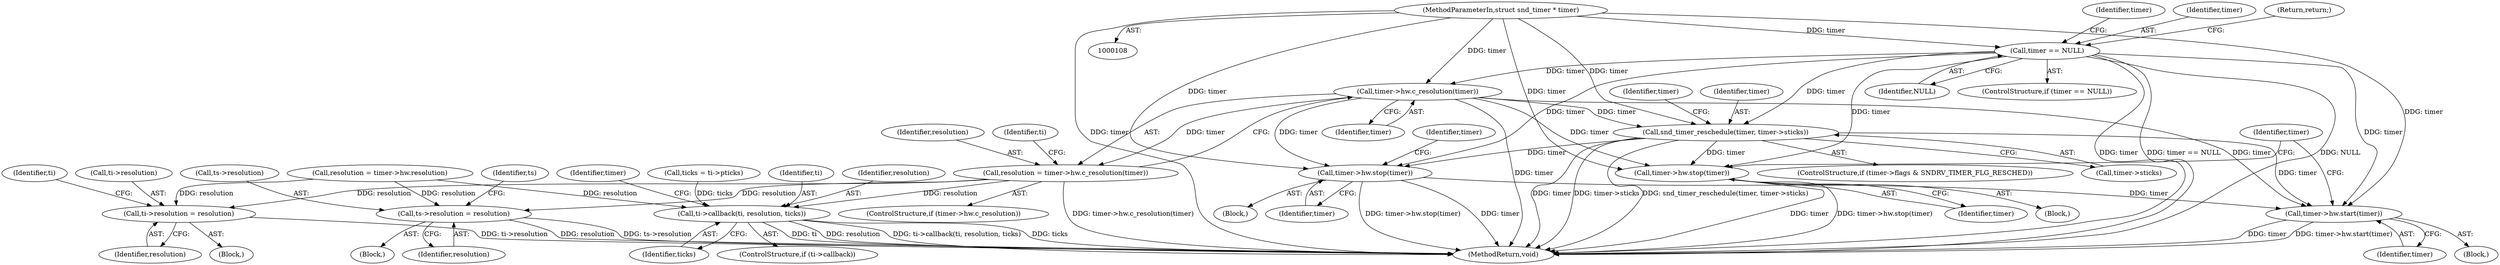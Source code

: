 digraph "0_linux_ee8413b01045c74340aa13ad5bdf905de32be736@pointer" {
"1000109" [label="(MethodParameterIn,struct snd_timer * timer)"];
"1000125" [label="(Call,timer == NULL)"];
"1000143" [label="(Call,timer->hw.c_resolution(timer))"];
"1000141" [label="(Call,resolution = timer->hw.c_resolution(timer))"];
"1000167" [label="(Call,ti->resolution = resolution)"];
"1000272" [label="(Call,ts->resolution = resolution)"];
"1000389" [label="(Call,ti->callback(ti, resolution, ticks))"];
"1000295" [label="(Call,snd_timer_reschedule(timer, timer->sticks))"];
"1000314" [label="(Call,timer->hw.stop(timer))"];
"1000342" [label="(Call,timer->hw.start(timer))"];
"1000346" [label="(Call,timer->hw.stop(timer))"];
"1000109" [label="(MethodParameterIn,struct snd_timer * timer)"];
"1000175" [label="(Identifier,ti)"];
"1000132" [label="(Identifier,timer)"];
"1000276" [label="(Identifier,resolution)"];
"1000385" [label="(ControlStructure,if (ti->callback))"];
"1000302" [label="(Identifier,timer)"];
"1000314" [label="(Call,timer->hw.stop(timer))"];
"1000343" [label="(Identifier,timer)"];
"1000390" [label="(Identifier,ti)"];
"1000127" [label="(Identifier,NULL)"];
"1000153" [label="(Block,)"];
"1000347" [label="(Identifier,timer)"];
"1000391" [label="(Identifier,resolution)"];
"1000124" [label="(ControlStructure,if (timer == NULL))"];
"1000171" [label="(Identifier,resolution)"];
"1000281" [label="(Identifier,ts)"];
"1000143" [label="(Call,timer->hw.c_resolution(timer))"];
"1000396" [label="(Identifier,timer)"];
"1000142" [label="(Identifier,resolution)"];
"1000365" [label="(Call,ticks = ti->pticks)"];
"1000135" [label="(ControlStructure,if (timer->hw.c_resolution))"];
"1000126" [label="(Identifier,timer)"];
"1000264" [label="(Block,)"];
"1000392" [label="(Identifier,ticks)"];
"1000125" [label="(Call,timer == NULL)"];
"1000295" [label="(Call,snd_timer_reschedule(timer, timer->sticks))"];
"1000141" [label="(Call,resolution = timer->hw.c_resolution(timer))"];
"1000273" [label="(Call,ts->resolution)"];
"1000389" [label="(Call,ti->callback(ti, resolution, ticks))"];
"1000318" [label="(Identifier,timer)"];
"1000128" [label="(Return,return;)"];
"1000297" [label="(Call,timer->sticks)"];
"1000158" [label="(Identifier,ti)"];
"1000424" [label="(MethodReturn,void)"];
"1000336" [label="(Block,)"];
"1000313" [label="(Block,)"];
"1000167" [label="(Call,ti->resolution = resolution)"];
"1000315" [label="(Identifier,timer)"];
"1000296" [label="(Identifier,timer)"];
"1000342" [label="(Call,timer->hw.start(timer))"];
"1000345" [label="(Block,)"];
"1000168" [label="(Call,ti->resolution)"];
"1000144" [label="(Identifier,timer)"];
"1000346" [label="(Call,timer->hw.stop(timer))"];
"1000146" [label="(Call,resolution = timer->hw.resolution)"];
"1000289" [label="(ControlStructure,if (timer->flags & SNDRV_TIMER_FLG_RESCHED))"];
"1000353" [label="(Identifier,timer)"];
"1000272" [label="(Call,ts->resolution = resolution)"];
"1000109" -> "1000108"  [label="AST: "];
"1000109" -> "1000424"  [label="DDG: timer"];
"1000109" -> "1000125"  [label="DDG: timer"];
"1000109" -> "1000143"  [label="DDG: timer"];
"1000109" -> "1000295"  [label="DDG: timer"];
"1000109" -> "1000314"  [label="DDG: timer"];
"1000109" -> "1000342"  [label="DDG: timer"];
"1000109" -> "1000346"  [label="DDG: timer"];
"1000125" -> "1000124"  [label="AST: "];
"1000125" -> "1000127"  [label="CFG: "];
"1000126" -> "1000125"  [label="AST: "];
"1000127" -> "1000125"  [label="AST: "];
"1000128" -> "1000125"  [label="CFG: "];
"1000132" -> "1000125"  [label="CFG: "];
"1000125" -> "1000424"  [label="DDG: timer"];
"1000125" -> "1000424"  [label="DDG: timer == NULL"];
"1000125" -> "1000424"  [label="DDG: NULL"];
"1000125" -> "1000143"  [label="DDG: timer"];
"1000125" -> "1000295"  [label="DDG: timer"];
"1000125" -> "1000314"  [label="DDG: timer"];
"1000125" -> "1000342"  [label="DDG: timer"];
"1000125" -> "1000346"  [label="DDG: timer"];
"1000143" -> "1000141"  [label="AST: "];
"1000143" -> "1000144"  [label="CFG: "];
"1000144" -> "1000143"  [label="AST: "];
"1000141" -> "1000143"  [label="CFG: "];
"1000143" -> "1000424"  [label="DDG: timer"];
"1000143" -> "1000141"  [label="DDG: timer"];
"1000143" -> "1000295"  [label="DDG: timer"];
"1000143" -> "1000314"  [label="DDG: timer"];
"1000143" -> "1000342"  [label="DDG: timer"];
"1000143" -> "1000346"  [label="DDG: timer"];
"1000141" -> "1000135"  [label="AST: "];
"1000142" -> "1000141"  [label="AST: "];
"1000158" -> "1000141"  [label="CFG: "];
"1000141" -> "1000424"  [label="DDG: timer->hw.c_resolution(timer)"];
"1000141" -> "1000167"  [label="DDG: resolution"];
"1000141" -> "1000272"  [label="DDG: resolution"];
"1000141" -> "1000389"  [label="DDG: resolution"];
"1000167" -> "1000153"  [label="AST: "];
"1000167" -> "1000171"  [label="CFG: "];
"1000168" -> "1000167"  [label="AST: "];
"1000171" -> "1000167"  [label="AST: "];
"1000175" -> "1000167"  [label="CFG: "];
"1000167" -> "1000424"  [label="DDG: ti->resolution"];
"1000146" -> "1000167"  [label="DDG: resolution"];
"1000272" -> "1000264"  [label="AST: "];
"1000272" -> "1000276"  [label="CFG: "];
"1000273" -> "1000272"  [label="AST: "];
"1000276" -> "1000272"  [label="AST: "];
"1000281" -> "1000272"  [label="CFG: "];
"1000272" -> "1000424"  [label="DDG: resolution"];
"1000272" -> "1000424"  [label="DDG: ts->resolution"];
"1000146" -> "1000272"  [label="DDG: resolution"];
"1000389" -> "1000385"  [label="AST: "];
"1000389" -> "1000392"  [label="CFG: "];
"1000390" -> "1000389"  [label="AST: "];
"1000391" -> "1000389"  [label="AST: "];
"1000392" -> "1000389"  [label="AST: "];
"1000396" -> "1000389"  [label="CFG: "];
"1000389" -> "1000424"  [label="DDG: ti->callback(ti, resolution, ticks)"];
"1000389" -> "1000424"  [label="DDG: ticks"];
"1000389" -> "1000424"  [label="DDG: ti"];
"1000389" -> "1000424"  [label="DDG: resolution"];
"1000146" -> "1000389"  [label="DDG: resolution"];
"1000365" -> "1000389"  [label="DDG: ticks"];
"1000295" -> "1000289"  [label="AST: "];
"1000295" -> "1000297"  [label="CFG: "];
"1000296" -> "1000295"  [label="AST: "];
"1000297" -> "1000295"  [label="AST: "];
"1000302" -> "1000295"  [label="CFG: "];
"1000295" -> "1000424"  [label="DDG: timer->sticks"];
"1000295" -> "1000424"  [label="DDG: timer"];
"1000295" -> "1000424"  [label="DDG: snd_timer_reschedule(timer, timer->sticks)"];
"1000295" -> "1000314"  [label="DDG: timer"];
"1000295" -> "1000342"  [label="DDG: timer"];
"1000295" -> "1000346"  [label="DDG: timer"];
"1000314" -> "1000313"  [label="AST: "];
"1000314" -> "1000315"  [label="CFG: "];
"1000315" -> "1000314"  [label="AST: "];
"1000318" -> "1000314"  [label="CFG: "];
"1000314" -> "1000424"  [label="DDG: timer"];
"1000314" -> "1000424"  [label="DDG: timer->hw.stop(timer)"];
"1000314" -> "1000342"  [label="DDG: timer"];
"1000342" -> "1000336"  [label="AST: "];
"1000342" -> "1000343"  [label="CFG: "];
"1000343" -> "1000342"  [label="AST: "];
"1000353" -> "1000342"  [label="CFG: "];
"1000342" -> "1000424"  [label="DDG: timer"];
"1000342" -> "1000424"  [label="DDG: timer->hw.start(timer)"];
"1000346" -> "1000345"  [label="AST: "];
"1000346" -> "1000347"  [label="CFG: "];
"1000347" -> "1000346"  [label="AST: "];
"1000353" -> "1000346"  [label="CFG: "];
"1000346" -> "1000424"  [label="DDG: timer"];
"1000346" -> "1000424"  [label="DDG: timer->hw.stop(timer)"];
}
